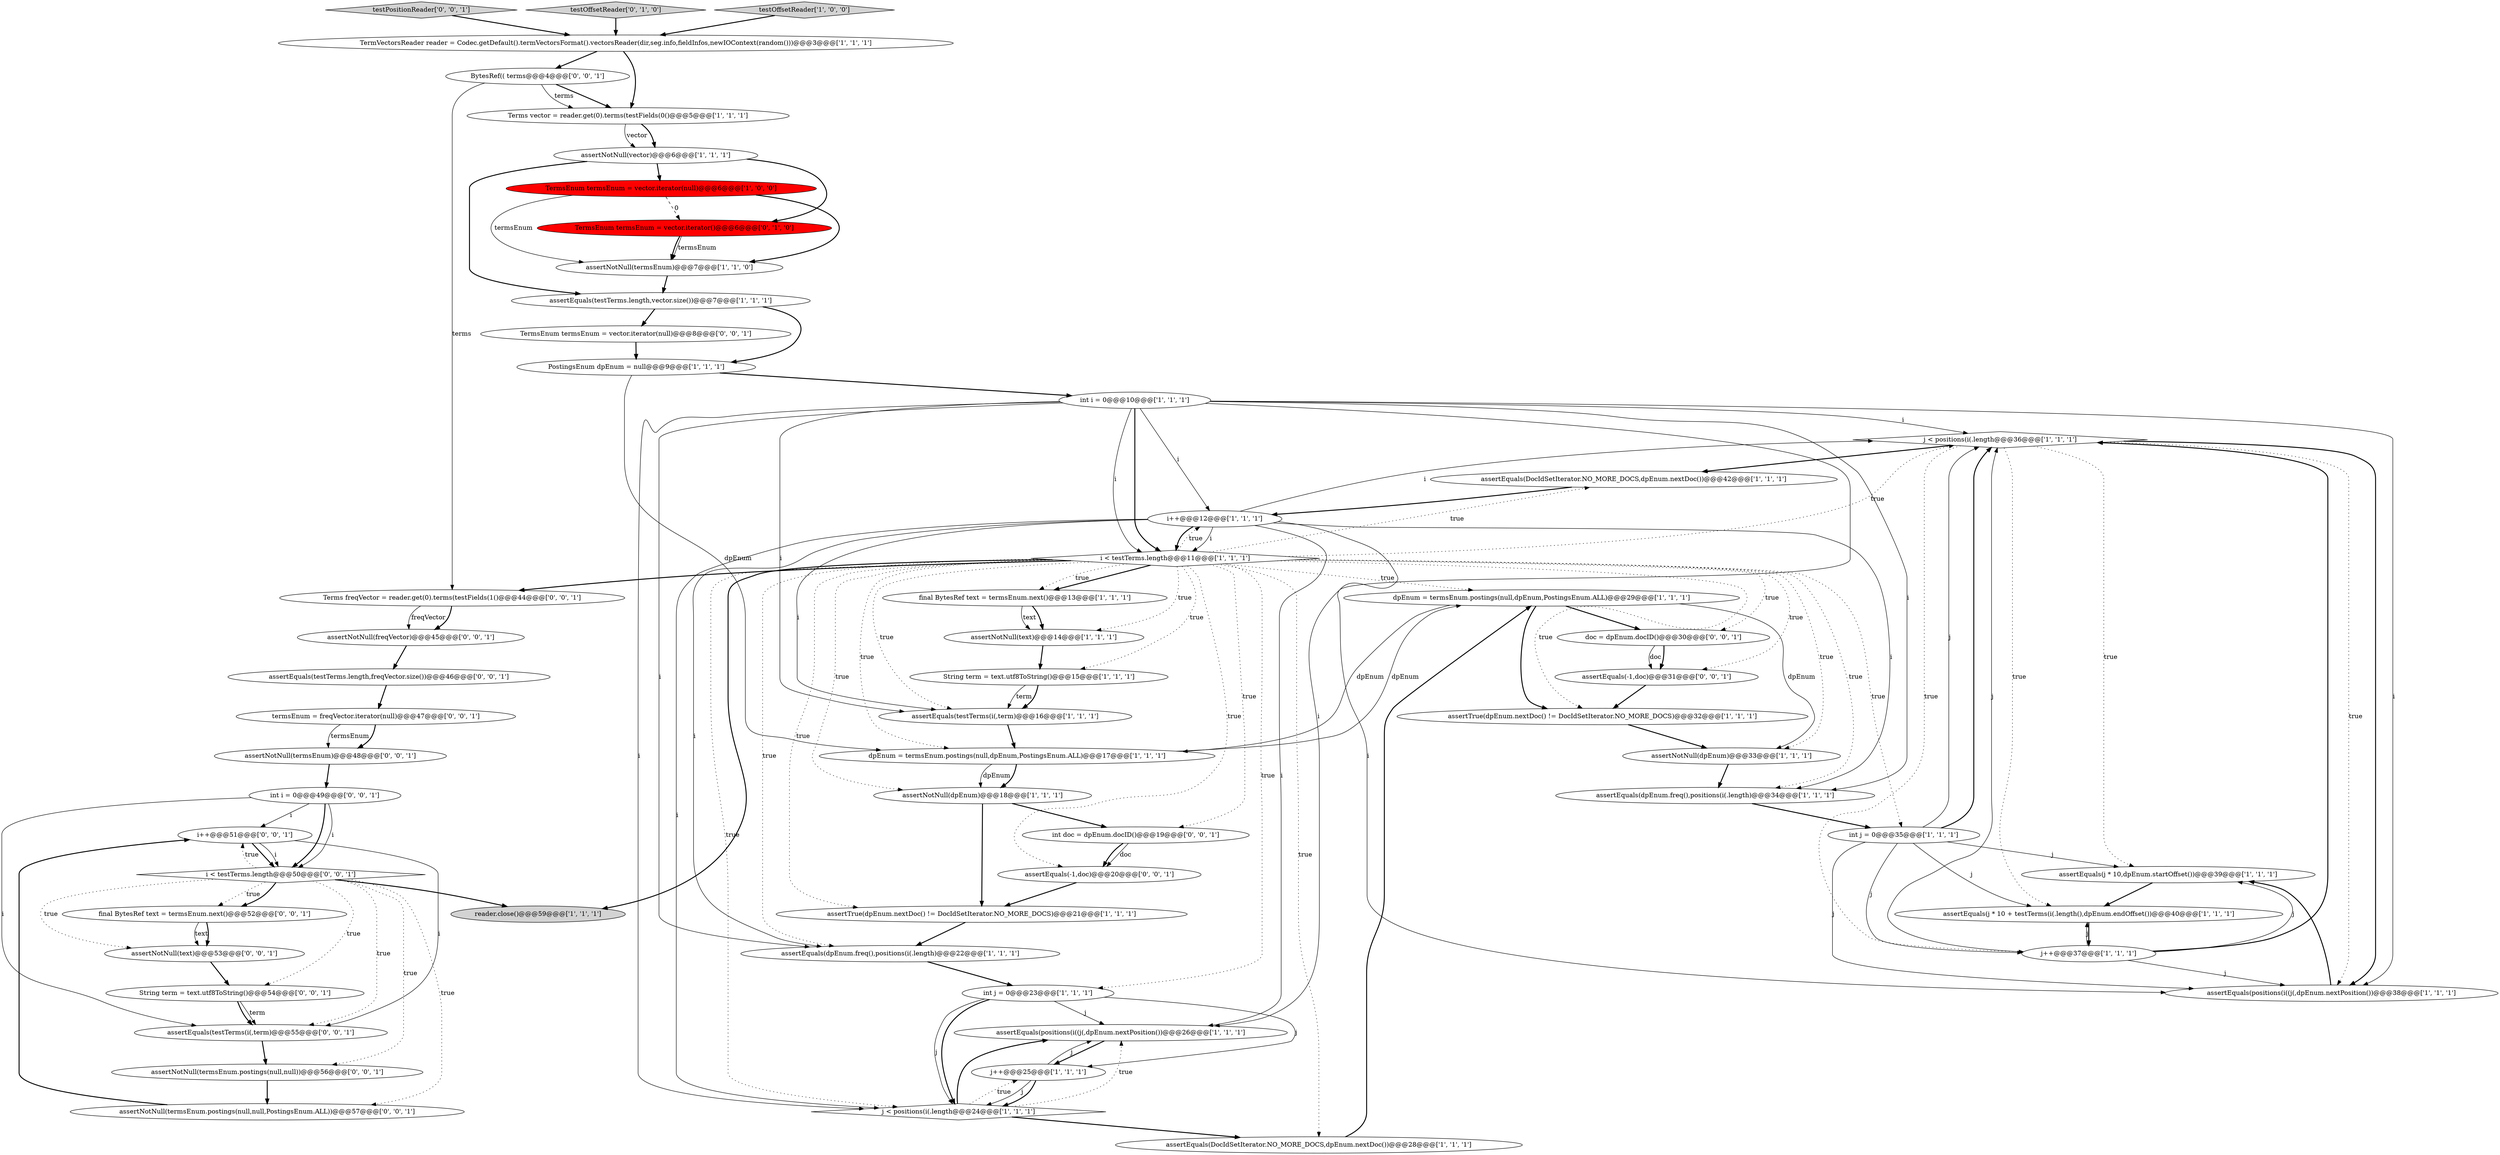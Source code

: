 digraph {
9 [style = filled, label = "j < positions(i(.length@@@36@@@['1', '1', '1']", fillcolor = white, shape = diamond image = "AAA0AAABBB1BBB"];
11 [style = filled, label = "int i = 0@@@10@@@['1', '1', '1']", fillcolor = white, shape = ellipse image = "AAA0AAABBB1BBB"];
12 [style = filled, label = "assertEquals(j * 10,dpEnum.startOffset())@@@39@@@['1', '1', '1']", fillcolor = white, shape = ellipse image = "AAA0AAABBB1BBB"];
19 [style = filled, label = "assertEquals(dpEnum.freq(),positions(i(.length)@@@34@@@['1', '1', '1']", fillcolor = white, shape = ellipse image = "AAA0AAABBB1BBB"];
54 [style = filled, label = "int doc = dpEnum.docID()@@@19@@@['0', '0', '1']", fillcolor = white, shape = ellipse image = "AAA0AAABBB3BBB"];
55 [style = filled, label = "assertNotNull(termsEnum.postings(null,null,PostingsEnum.ALL))@@@57@@@['0', '0', '1']", fillcolor = white, shape = ellipse image = "AAA0AAABBB3BBB"];
8 [style = filled, label = "assertTrue(dpEnum.nextDoc() != DocIdSetIterator.NO_MORE_DOCS)@@@21@@@['1', '1', '1']", fillcolor = white, shape = ellipse image = "AAA0AAABBB1BBB"];
16 [style = filled, label = "int j = 0@@@35@@@['1', '1', '1']", fillcolor = white, shape = ellipse image = "AAA0AAABBB1BBB"];
39 [style = filled, label = "doc = dpEnum.docID()@@@30@@@['0', '0', '1']", fillcolor = white, shape = ellipse image = "AAA0AAABBB3BBB"];
30 [style = filled, label = "j++@@@37@@@['1', '1', '1']", fillcolor = white, shape = ellipse image = "AAA0AAABBB1BBB"];
14 [style = filled, label = "assertEquals(positions(i((j(,dpEnum.nextPosition())@@@38@@@['1', '1', '1']", fillcolor = white, shape = ellipse image = "AAA0AAABBB1BBB"];
28 [style = filled, label = "assertNotNull(dpEnum)@@@33@@@['1', '1', '1']", fillcolor = white, shape = ellipse image = "AAA0AAABBB1BBB"];
7 [style = filled, label = "assertNotNull(dpEnum)@@@18@@@['1', '1', '1']", fillcolor = white, shape = ellipse image = "AAA0AAABBB1BBB"];
29 [style = filled, label = "dpEnum = termsEnum.postings(null,dpEnum,PostingsEnum.ALL)@@@17@@@['1', '1', '1']", fillcolor = white, shape = ellipse image = "AAA0AAABBB1BBB"];
38 [style = filled, label = "i++@@@51@@@['0', '0', '1']", fillcolor = white, shape = ellipse image = "AAA0AAABBB3BBB"];
26 [style = filled, label = "String term = text.utf8ToString()@@@15@@@['1', '1', '1']", fillcolor = white, shape = ellipse image = "AAA0AAABBB1BBB"];
5 [style = filled, label = "assertEquals(DocIdSetIterator.NO_MORE_DOCS,dpEnum.nextDoc())@@@28@@@['1', '1', '1']", fillcolor = white, shape = ellipse image = "AAA0AAABBB1BBB"];
34 [style = filled, label = "assertNotNull(termsEnum)@@@7@@@['1', '1', '0']", fillcolor = white, shape = ellipse image = "AAA0AAABBB1BBB"];
23 [style = filled, label = "TermsEnum termsEnum = vector.iterator(null)@@@6@@@['1', '0', '0']", fillcolor = red, shape = ellipse image = "AAA1AAABBB1BBB"];
25 [style = filled, label = "assertEquals(positions(i((j(,dpEnum.nextPosition())@@@26@@@['1', '1', '1']", fillcolor = white, shape = ellipse image = "AAA0AAABBB1BBB"];
35 [style = filled, label = "reader.close()@@@59@@@['1', '1', '1']", fillcolor = lightgray, shape = ellipse image = "AAA0AAABBB1BBB"];
57 [style = filled, label = "assertEquals(-1,doc)@@@31@@@['0', '0', '1']", fillcolor = white, shape = ellipse image = "AAA0AAABBB3BBB"];
58 [style = filled, label = "final BytesRef text = termsEnum.next()@@@52@@@['0', '0', '1']", fillcolor = white, shape = ellipse image = "AAA0AAABBB3BBB"];
44 [style = filled, label = "i < testTerms.length@@@50@@@['0', '0', '1']", fillcolor = white, shape = diamond image = "AAA0AAABBB3BBB"];
51 [style = filled, label = "assertNotNull(freqVector)@@@45@@@['0', '0', '1']", fillcolor = white, shape = ellipse image = "AAA0AAABBB3BBB"];
46 [style = filled, label = "assertEquals(-1,doc)@@@20@@@['0', '0', '1']", fillcolor = white, shape = ellipse image = "AAA0AAABBB3BBB"];
21 [style = filled, label = "assertEquals(testTerms(i(,term)@@@16@@@['1', '1', '1']", fillcolor = white, shape = ellipse image = "AAA0AAABBB1BBB"];
32 [style = filled, label = "final BytesRef text = termsEnum.next()@@@13@@@['1', '1', '1']", fillcolor = white, shape = ellipse image = "AAA0AAABBB1BBB"];
50 [style = filled, label = "assertEquals(testTerms(i(,term)@@@55@@@['0', '0', '1']", fillcolor = white, shape = ellipse image = "AAA0AAABBB3BBB"];
15 [style = filled, label = "PostingsEnum dpEnum = null@@@9@@@['1', '1', '1']", fillcolor = white, shape = ellipse image = "AAA0AAABBB1BBB"];
20 [style = filled, label = "i++@@@12@@@['1', '1', '1']", fillcolor = white, shape = ellipse image = "AAA0AAABBB1BBB"];
31 [style = filled, label = "j < positions(i(.length@@@24@@@['1', '1', '1']", fillcolor = white, shape = diamond image = "AAA0AAABBB1BBB"];
53 [style = filled, label = "testPositionReader['0', '0', '1']", fillcolor = lightgray, shape = diamond image = "AAA0AAABBB3BBB"];
47 [style = filled, label = "assertNotNull(termsEnum)@@@48@@@['0', '0', '1']", fillcolor = white, shape = ellipse image = "AAA0AAABBB3BBB"];
6 [style = filled, label = "assertEquals(testTerms.length,vector.size())@@@7@@@['1', '1', '1']", fillcolor = white, shape = ellipse image = "AAA0AAABBB1BBB"];
36 [style = filled, label = "TermsEnum termsEnum = vector.iterator()@@@6@@@['0', '1', '0']", fillcolor = red, shape = ellipse image = "AAA1AAABBB2BBB"];
18 [style = filled, label = "assertNotNull(vector)@@@6@@@['1', '1', '1']", fillcolor = white, shape = ellipse image = "AAA0AAABBB1BBB"];
17 [style = filled, label = "j++@@@25@@@['1', '1', '1']", fillcolor = white, shape = ellipse image = "AAA0AAABBB1BBB"];
49 [style = filled, label = "BytesRef(( terms@@@4@@@['0', '0', '1']", fillcolor = white, shape = ellipse image = "AAA0AAABBB3BBB"];
48 [style = filled, label = "assertNotNull(text)@@@53@@@['0', '0', '1']", fillcolor = white, shape = ellipse image = "AAA0AAABBB3BBB"];
1 [style = filled, label = "TermVectorsReader reader = Codec.getDefault().termVectorsFormat().vectorsReader(dir,seg.info,fieldInfos,newIOContext(random()))@@@3@@@['1', '1', '1']", fillcolor = white, shape = ellipse image = "AAA0AAABBB1BBB"];
45 [style = filled, label = "termsEnum = freqVector.iterator(null)@@@47@@@['0', '0', '1']", fillcolor = white, shape = ellipse image = "AAA0AAABBB3BBB"];
10 [style = filled, label = "assertTrue(dpEnum.nextDoc() != DocIdSetIterator.NO_MORE_DOCS)@@@32@@@['1', '1', '1']", fillcolor = white, shape = ellipse image = "AAA0AAABBB1BBB"];
22 [style = filled, label = "assertEquals(j * 10 + testTerms(i(.length(),dpEnum.endOffset())@@@40@@@['1', '1', '1']", fillcolor = white, shape = ellipse image = "AAA0AAABBB1BBB"];
24 [style = filled, label = "int j = 0@@@23@@@['1', '1', '1']", fillcolor = white, shape = ellipse image = "AAA0AAABBB1BBB"];
33 [style = filled, label = "assertEquals(DocIdSetIterator.NO_MORE_DOCS,dpEnum.nextDoc())@@@42@@@['1', '1', '1']", fillcolor = white, shape = ellipse image = "AAA0AAABBB1BBB"];
37 [style = filled, label = "testOffsetReader['0', '1', '0']", fillcolor = lightgray, shape = diamond image = "AAA0AAABBB2BBB"];
42 [style = filled, label = "String term = text.utf8ToString()@@@54@@@['0', '0', '1']", fillcolor = white, shape = ellipse image = "AAA0AAABBB3BBB"];
43 [style = filled, label = "int i = 0@@@49@@@['0', '0', '1']", fillcolor = white, shape = ellipse image = "AAA0AAABBB3BBB"];
52 [style = filled, label = "TermsEnum termsEnum = vector.iterator(null)@@@8@@@['0', '0', '1']", fillcolor = white, shape = ellipse image = "AAA0AAABBB3BBB"];
40 [style = filled, label = "assertEquals(testTerms.length,freqVector.size())@@@46@@@['0', '0', '1']", fillcolor = white, shape = ellipse image = "AAA0AAABBB3BBB"];
56 [style = filled, label = "Terms freqVector = reader.get(0).terms(testFields(1()@@@44@@@['0', '0', '1']", fillcolor = white, shape = ellipse image = "AAA0AAABBB3BBB"];
41 [style = filled, label = "assertNotNull(termsEnum.postings(null,null))@@@56@@@['0', '0', '1']", fillcolor = white, shape = ellipse image = "AAA0AAABBB3BBB"];
4 [style = filled, label = "assertNotNull(text)@@@14@@@['1', '1', '1']", fillcolor = white, shape = ellipse image = "AAA0AAABBB1BBB"];
27 [style = filled, label = "assertEquals(dpEnum.freq(),positions(i(.length)@@@22@@@['1', '1', '1']", fillcolor = white, shape = ellipse image = "AAA0AAABBB1BBB"];
2 [style = filled, label = "i < testTerms.length@@@11@@@['1', '1', '1']", fillcolor = white, shape = diamond image = "AAA0AAABBB1BBB"];
0 [style = filled, label = "Terms vector = reader.get(0).terms(testFields(0()@@@5@@@['1', '1', '1']", fillcolor = white, shape = ellipse image = "AAA0AAABBB1BBB"];
3 [style = filled, label = "testOffsetReader['1', '0', '0']", fillcolor = lightgray, shape = diamond image = "AAA0AAABBB1BBB"];
13 [style = filled, label = "dpEnum = termsEnum.postings(null,dpEnum,PostingsEnum.ALL)@@@29@@@['1', '1', '1']", fillcolor = white, shape = ellipse image = "AAA0AAABBB1BBB"];
2->35 [style = bold, label=""];
43->50 [style = solid, label="i"];
9->12 [style = dotted, label="true"];
16->30 [style = solid, label="j"];
38->44 [style = bold, label=""];
44->35 [style = bold, label=""];
11->9 [style = solid, label="i"];
11->25 [style = solid, label="i"];
11->20 [style = solid, label="i"];
49->0 [style = bold, label=""];
36->34 [style = solid, label="termsEnum"];
7->8 [style = bold, label=""];
22->30 [style = bold, label=""];
30->14 [style = solid, label="j"];
39->57 [style = bold, label=""];
20->2 [style = solid, label="i"];
15->11 [style = bold, label=""];
2->39 [style = dotted, label="true"];
56->51 [style = solid, label="freqVector"];
29->7 [style = solid, label="dpEnum"];
9->14 [style = bold, label=""];
32->4 [style = bold, label=""];
2->32 [style = bold, label=""];
32->4 [style = solid, label="text"];
30->12 [style = solid, label="j"];
8->27 [style = bold, label=""];
43->44 [style = bold, label=""];
12->22 [style = bold, label=""];
16->9 [style = bold, label=""];
2->8 [style = dotted, label="true"];
2->10 [style = dotted, label="true"];
49->0 [style = solid, label="terms"];
2->20 [style = dotted, label="true"];
44->48 [style = dotted, label="true"];
31->25 [style = dotted, label="true"];
26->21 [style = solid, label="term"];
58->48 [style = solid, label="text"];
2->29 [style = dotted, label="true"];
9->33 [style = bold, label=""];
42->50 [style = solid, label="term"];
20->21 [style = solid, label="i"];
54->46 [style = bold, label=""];
2->24 [style = dotted, label="true"];
31->5 [style = bold, label=""];
37->1 [style = bold, label=""];
29->13 [style = solid, label="dpEnum"];
1->49 [style = bold, label=""];
47->43 [style = bold, label=""];
55->38 [style = bold, label=""];
1->0 [style = bold, label=""];
2->21 [style = dotted, label="true"];
2->13 [style = dotted, label="true"];
20->19 [style = solid, label="i"];
2->28 [style = dotted, label="true"];
56->51 [style = bold, label=""];
44->50 [style = dotted, label="true"];
21->29 [style = bold, label=""];
44->42 [style = dotted, label="true"];
2->27 [style = dotted, label="true"];
44->38 [style = dotted, label="true"];
30->22 [style = solid, label="j"];
31->17 [style = dotted, label="true"];
28->19 [style = bold, label=""];
13->29 [style = solid, label="dpEnum"];
20->25 [style = solid, label="i"];
30->9 [style = solid, label="j"];
24->25 [style = solid, label="j"];
50->41 [style = bold, label=""];
16->9 [style = solid, label="j"];
11->21 [style = solid, label="i"];
2->19 [style = dotted, label="true"];
52->15 [style = bold, label=""];
13->10 [style = bold, label=""];
43->44 [style = solid, label="i"];
49->56 [style = solid, label="terms"];
31->25 [style = bold, label=""];
18->23 [style = bold, label=""];
3->1 [style = bold, label=""];
13->28 [style = solid, label="dpEnum"];
17->31 [style = solid, label="j"];
23->34 [style = solid, label="termsEnum"];
20->14 [style = solid, label="i"];
2->57 [style = dotted, label="true"];
30->9 [style = bold, label=""];
13->39 [style = bold, label=""];
7->54 [style = bold, label=""];
25->17 [style = bold, label=""];
20->31 [style = solid, label="i"];
6->15 [style = bold, label=""];
19->16 [style = bold, label=""];
26->21 [style = bold, label=""];
38->44 [style = solid, label="i"];
43->38 [style = solid, label="i"];
51->40 [style = bold, label=""];
24->17 [style = solid, label="j"];
58->48 [style = bold, label=""];
2->9 [style = dotted, label="true"];
24->31 [style = bold, label=""];
18->6 [style = bold, label=""];
5->13 [style = bold, label=""];
11->19 [style = solid, label="i"];
46->8 [style = bold, label=""];
2->4 [style = dotted, label="true"];
11->2 [style = solid, label="i"];
11->14 [style = solid, label="i"];
16->22 [style = solid, label="j"];
2->26 [style = dotted, label="true"];
0->18 [style = bold, label=""];
53->1 [style = bold, label=""];
27->24 [style = bold, label=""];
17->25 [style = solid, label="j"];
11->27 [style = solid, label="i"];
2->5 [style = dotted, label="true"];
9->22 [style = dotted, label="true"];
9->30 [style = dotted, label="true"];
2->54 [style = dotted, label="true"];
36->34 [style = bold, label=""];
2->16 [style = dotted, label="true"];
16->12 [style = solid, label="j"];
42->50 [style = bold, label=""];
10->28 [style = bold, label=""];
33->20 [style = bold, label=""];
39->57 [style = solid, label="doc"];
38->50 [style = solid, label="i"];
41->55 [style = bold, label=""];
17->31 [style = bold, label=""];
4->26 [style = bold, label=""];
11->31 [style = solid, label="i"];
18->36 [style = bold, label=""];
45->47 [style = solid, label="termsEnum"];
48->42 [style = bold, label=""];
54->46 [style = solid, label="doc"];
2->31 [style = dotted, label="true"];
6->52 [style = bold, label=""];
11->2 [style = bold, label=""];
9->14 [style = dotted, label="true"];
20->2 [style = bold, label=""];
24->31 [style = solid, label="j"];
2->32 [style = dotted, label="true"];
20->27 [style = solid, label="i"];
23->36 [style = dashed, label="0"];
2->33 [style = dotted, label="true"];
15->29 [style = solid, label="dpEnum"];
2->7 [style = dotted, label="true"];
14->12 [style = bold, label=""];
34->6 [style = bold, label=""];
44->58 [style = dotted, label="true"];
45->47 [style = bold, label=""];
0->18 [style = solid, label="vector"];
23->34 [style = bold, label=""];
44->55 [style = dotted, label="true"];
29->7 [style = bold, label=""];
2->46 [style = dotted, label="true"];
44->58 [style = bold, label=""];
40->45 [style = bold, label=""];
2->56 [style = bold, label=""];
57->10 [style = bold, label=""];
20->9 [style = solid, label="i"];
44->41 [style = dotted, label="true"];
16->14 [style = solid, label="j"];
}
